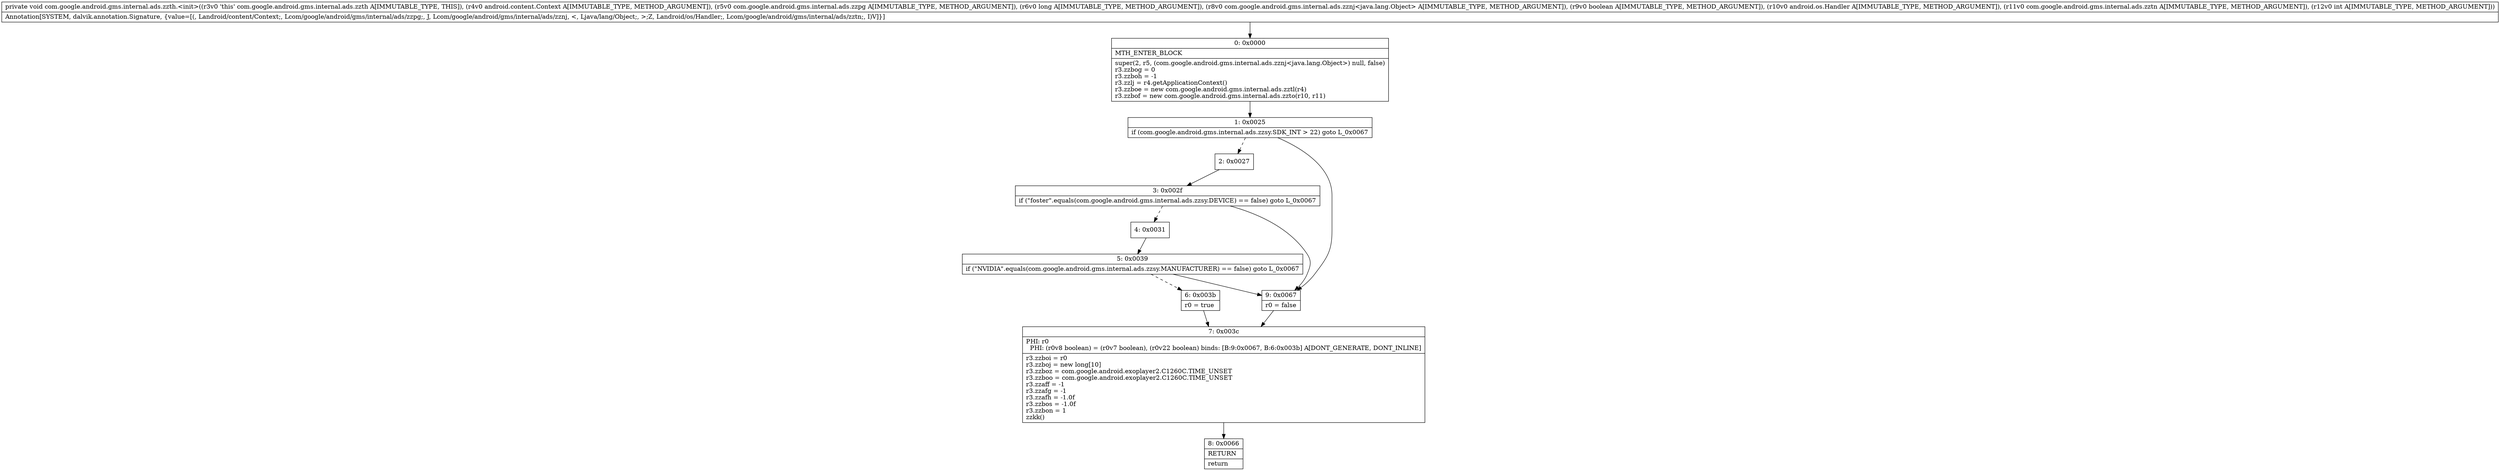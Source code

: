 digraph "CFG forcom.google.android.gms.internal.ads.zzth.\<init\>(Landroid\/content\/Context;Lcom\/google\/android\/gms\/internal\/ads\/zzpg;JLcom\/google\/android\/gms\/internal\/ads\/zznj;ZLandroid\/os\/Handler;Lcom\/google\/android\/gms\/internal\/ads\/zztn;I)V" {
Node_0 [shape=record,label="{0\:\ 0x0000|MTH_ENTER_BLOCK\l|super(2, r5, (com.google.android.gms.internal.ads.zznj\<java.lang.Object\>) null, false)\lr3.zzbog = 0\lr3.zzboh = \-1\lr3.zzlj = r4.getApplicationContext()\lr3.zzboe = new com.google.android.gms.internal.ads.zztl(r4)\lr3.zzbof = new com.google.android.gms.internal.ads.zzto(r10, r11)\l}"];
Node_1 [shape=record,label="{1\:\ 0x0025|if (com.google.android.gms.internal.ads.zzsy.SDK_INT \> 22) goto L_0x0067\l}"];
Node_2 [shape=record,label="{2\:\ 0x0027}"];
Node_3 [shape=record,label="{3\:\ 0x002f|if (\"foster\".equals(com.google.android.gms.internal.ads.zzsy.DEVICE) == false) goto L_0x0067\l}"];
Node_4 [shape=record,label="{4\:\ 0x0031}"];
Node_5 [shape=record,label="{5\:\ 0x0039|if (\"NVIDIA\".equals(com.google.android.gms.internal.ads.zzsy.MANUFACTURER) == false) goto L_0x0067\l}"];
Node_6 [shape=record,label="{6\:\ 0x003b|r0 = true\l}"];
Node_7 [shape=record,label="{7\:\ 0x003c|PHI: r0 \l  PHI: (r0v8 boolean) = (r0v7 boolean), (r0v22 boolean) binds: [B:9:0x0067, B:6:0x003b] A[DONT_GENERATE, DONT_INLINE]\l|r3.zzboi = r0\lr3.zzboj = new long[10]\lr3.zzboz = com.google.android.exoplayer2.C1260C.TIME_UNSET\lr3.zzboo = com.google.android.exoplayer2.C1260C.TIME_UNSET\lr3.zzaff = \-1\lr3.zzafg = \-1\lr3.zzafh = \-1.0f\lr3.zzbos = \-1.0f\lr3.zzbon = 1\lzzkk()\l}"];
Node_8 [shape=record,label="{8\:\ 0x0066|RETURN\l|return\l}"];
Node_9 [shape=record,label="{9\:\ 0x0067|r0 = false\l}"];
MethodNode[shape=record,label="{private void com.google.android.gms.internal.ads.zzth.\<init\>((r3v0 'this' com.google.android.gms.internal.ads.zzth A[IMMUTABLE_TYPE, THIS]), (r4v0 android.content.Context A[IMMUTABLE_TYPE, METHOD_ARGUMENT]), (r5v0 com.google.android.gms.internal.ads.zzpg A[IMMUTABLE_TYPE, METHOD_ARGUMENT]), (r6v0 long A[IMMUTABLE_TYPE, METHOD_ARGUMENT]), (r8v0 com.google.android.gms.internal.ads.zznj\<java.lang.Object\> A[IMMUTABLE_TYPE, METHOD_ARGUMENT]), (r9v0 boolean A[IMMUTABLE_TYPE, METHOD_ARGUMENT]), (r10v0 android.os.Handler A[IMMUTABLE_TYPE, METHOD_ARGUMENT]), (r11v0 com.google.android.gms.internal.ads.zztn A[IMMUTABLE_TYPE, METHOD_ARGUMENT]), (r12v0 int A[IMMUTABLE_TYPE, METHOD_ARGUMENT]))  | Annotation[SYSTEM, dalvik.annotation.Signature, \{value=[(, Landroid\/content\/Context;, Lcom\/google\/android\/gms\/internal\/ads\/zzpg;, J, Lcom\/google\/android\/gms\/internal\/ads\/zznj, \<, Ljava\/lang\/Object;, \>;Z, Landroid\/os\/Handler;, Lcom\/google\/android\/gms\/internal\/ads\/zztn;, I)V]\}]\l}"];
MethodNode -> Node_0;
Node_0 -> Node_1;
Node_1 -> Node_2[style=dashed];
Node_1 -> Node_9;
Node_2 -> Node_3;
Node_3 -> Node_4[style=dashed];
Node_3 -> Node_9;
Node_4 -> Node_5;
Node_5 -> Node_6[style=dashed];
Node_5 -> Node_9;
Node_6 -> Node_7;
Node_7 -> Node_8;
Node_9 -> Node_7;
}

